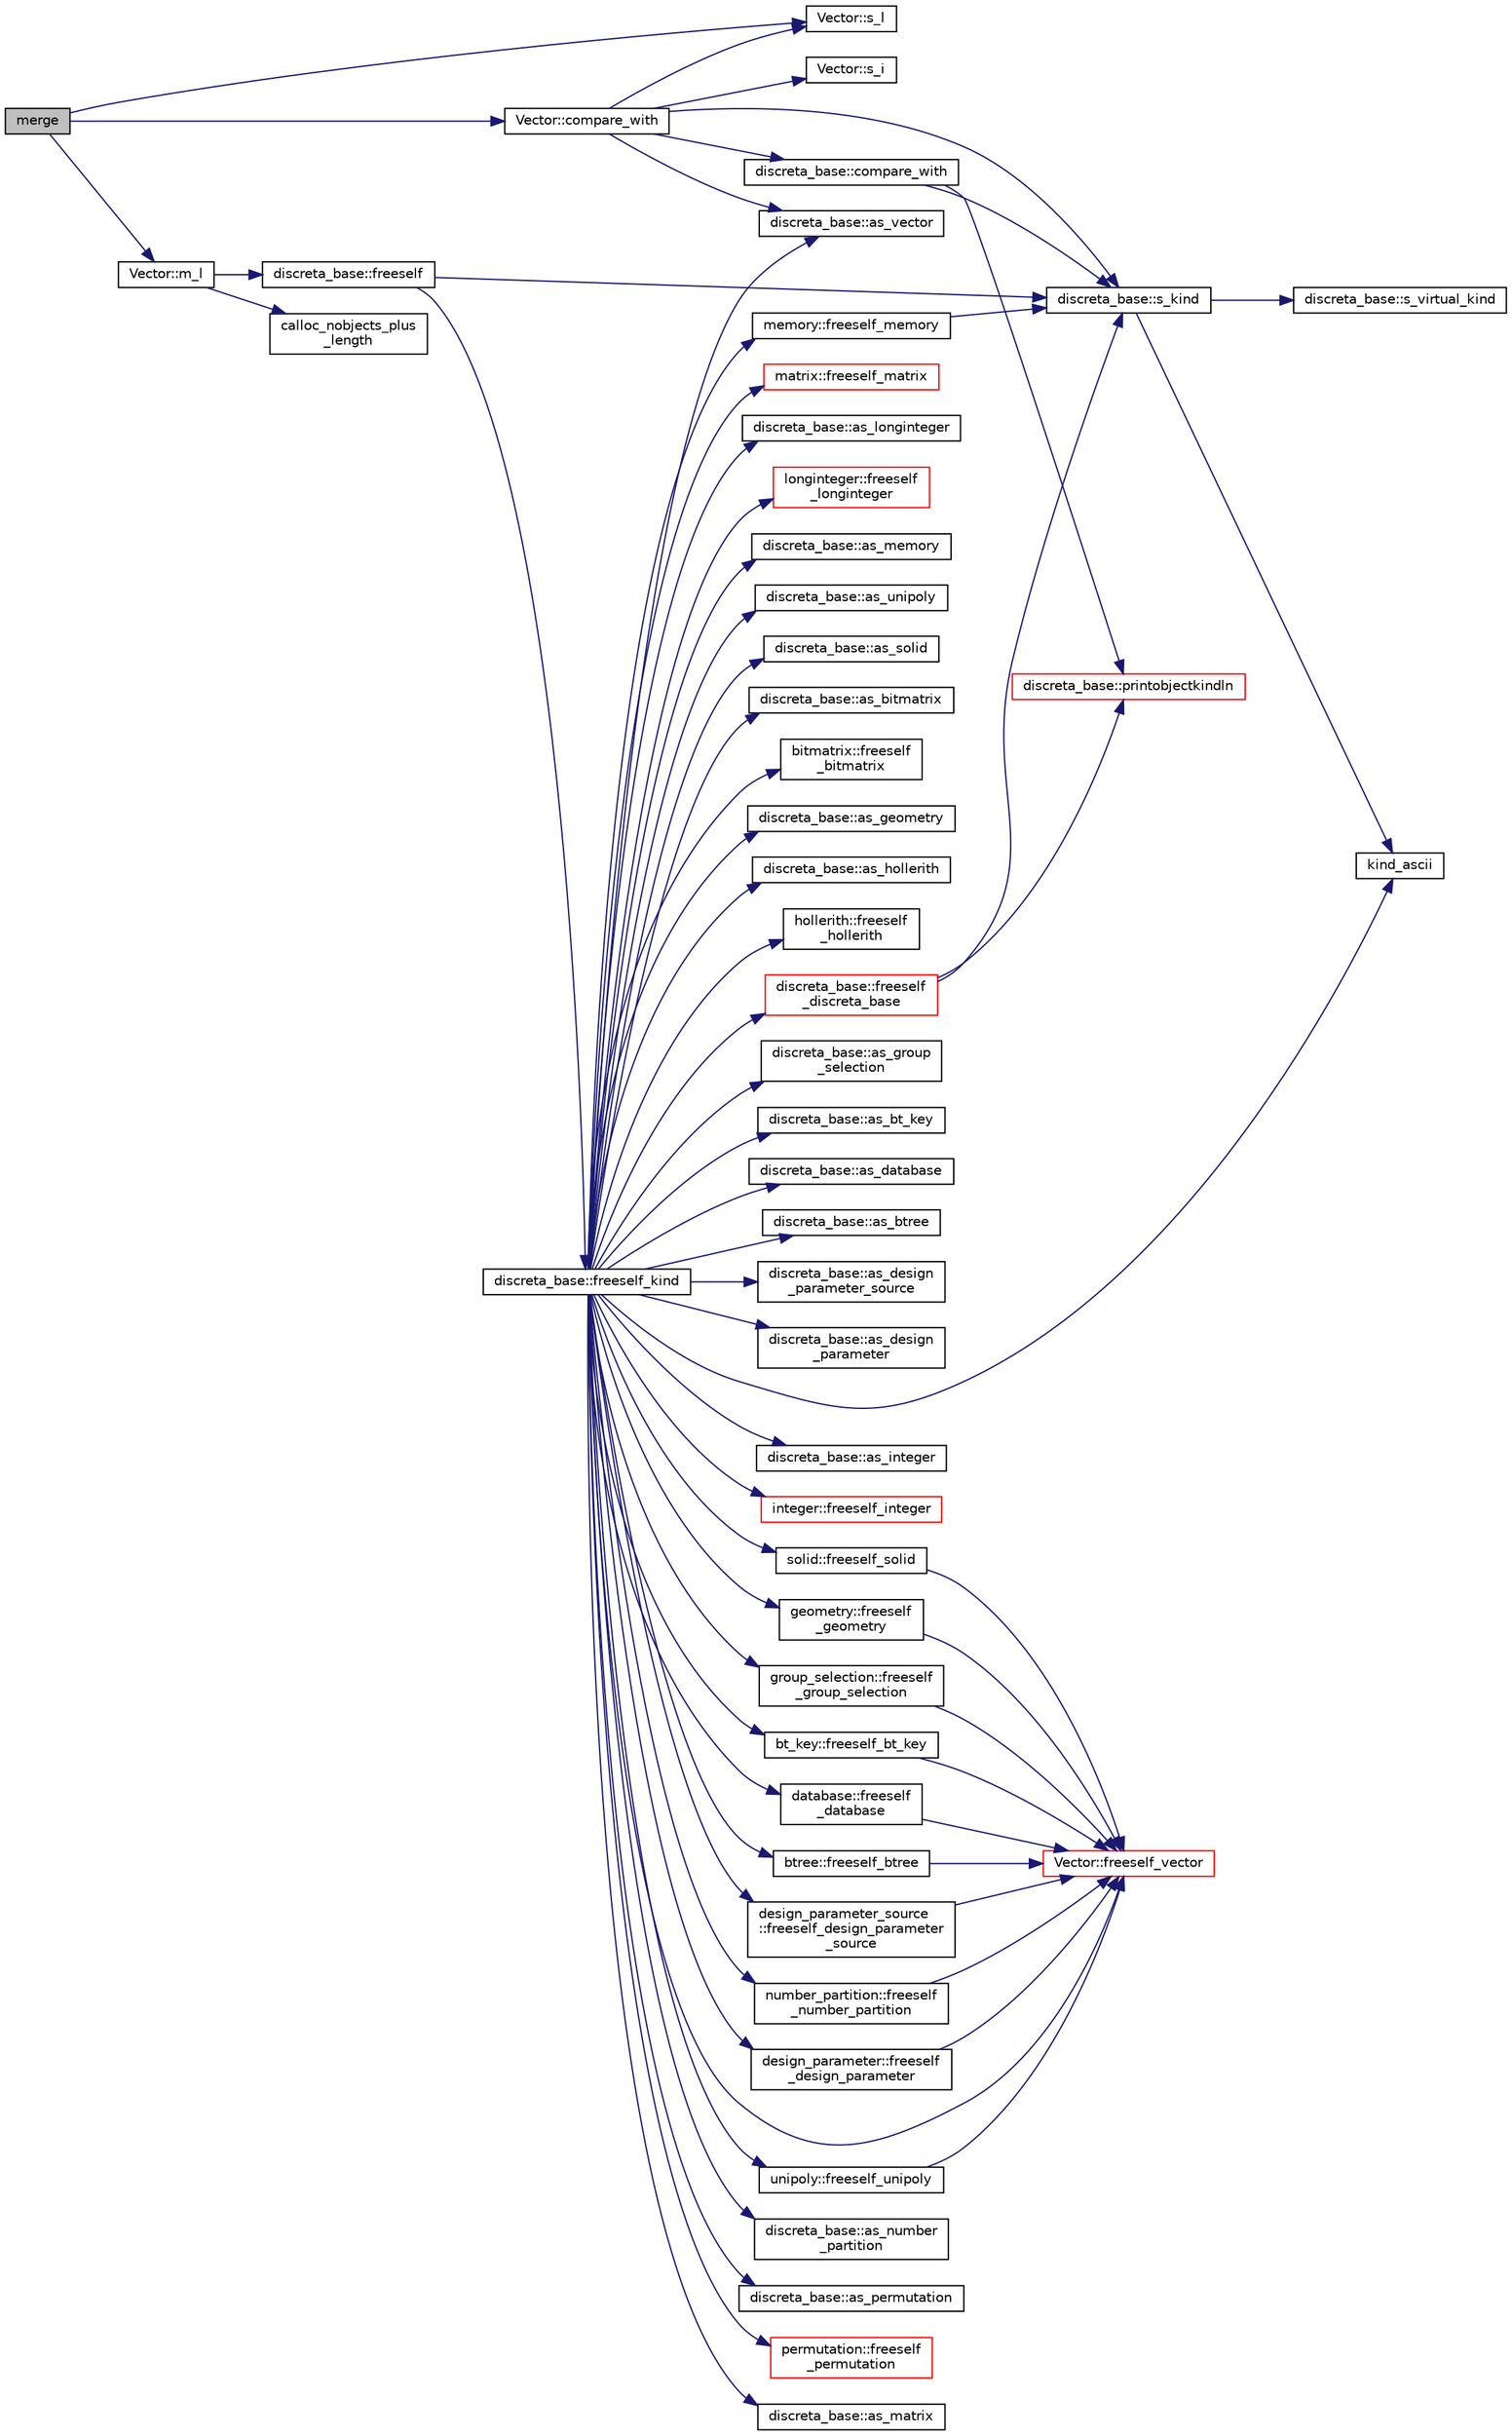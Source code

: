 digraph "merge"
{
  edge [fontname="Helvetica",fontsize="10",labelfontname="Helvetica",labelfontsize="10"];
  node [fontname="Helvetica",fontsize="10",shape=record];
  rankdir="LR";
  Node83 [label="merge",height=0.2,width=0.4,color="black", fillcolor="grey75", style="filled", fontcolor="black"];
  Node83 -> Node84 [color="midnightblue",fontsize="10",style="solid",fontname="Helvetica"];
  Node84 [label="Vector::s_l",height=0.2,width=0.4,color="black", fillcolor="white", style="filled",URL="$d5/db2/class_vector.html#ad2dc082288f858d22a528832289e0704"];
  Node83 -> Node85 [color="midnightblue",fontsize="10",style="solid",fontname="Helvetica"];
  Node85 [label="Vector::m_l",height=0.2,width=0.4,color="black", fillcolor="white", style="filled",URL="$d5/db2/class_vector.html#a00f5520c2a6b4f5282a1a8bcf8ea74eb"];
  Node85 -> Node86 [color="midnightblue",fontsize="10",style="solid",fontname="Helvetica"];
  Node86 [label="discreta_base::freeself",height=0.2,width=0.4,color="black", fillcolor="white", style="filled",URL="$d7/d71/classdiscreta__base.html#a9a3c9501a562293b5667c11b9174d6e5"];
  Node86 -> Node87 [color="midnightblue",fontsize="10",style="solid",fontname="Helvetica"];
  Node87 [label="discreta_base::freeself_kind",height=0.2,width=0.4,color="black", fillcolor="white", style="filled",URL="$d7/d71/classdiscreta__base.html#a63a23ada2165b3838fab719ed458cec8"];
  Node87 -> Node88 [color="midnightblue",fontsize="10",style="solid",fontname="Helvetica"];
  Node88 [label="discreta_base::freeself\l_discreta_base",height=0.2,width=0.4,color="red", fillcolor="white", style="filled",URL="$d7/d71/classdiscreta__base.html#a8b1ec2cee4566034441e066dc2c027db"];
  Node88 -> Node89 [color="midnightblue",fontsize="10",style="solid",fontname="Helvetica"];
  Node89 [label="discreta_base::s_kind",height=0.2,width=0.4,color="black", fillcolor="white", style="filled",URL="$d7/d71/classdiscreta__base.html#a8a830025c74adbbc3362418a7c2ba157"];
  Node89 -> Node90 [color="midnightblue",fontsize="10",style="solid",fontname="Helvetica"];
  Node90 [label="discreta_base::s_virtual_kind",height=0.2,width=0.4,color="black", fillcolor="white", style="filled",URL="$d7/d71/classdiscreta__base.html#a52778a6d6943a468be083d0785d418fb"];
  Node89 -> Node91 [color="midnightblue",fontsize="10",style="solid",fontname="Helvetica"];
  Node91 [label="kind_ascii",height=0.2,width=0.4,color="black", fillcolor="white", style="filled",URL="$d9/d60/discreta_8h.html#ad0ce825a9f29bc6cec27e1b64cfe27bf"];
  Node88 -> Node92 [color="midnightblue",fontsize="10",style="solid",fontname="Helvetica"];
  Node92 [label="discreta_base::printobjectkindln",height=0.2,width=0.4,color="red", fillcolor="white", style="filled",URL="$d7/d71/classdiscreta__base.html#a677ccc8f392ebedde05e453f8cf59559"];
  Node87 -> Node95 [color="midnightblue",fontsize="10",style="solid",fontname="Helvetica"];
  Node95 [label="discreta_base::as_integer",height=0.2,width=0.4,color="black", fillcolor="white", style="filled",URL="$d7/d71/classdiscreta__base.html#a00d7691eaf874fd283d942692fe8dd26"];
  Node87 -> Node96 [color="midnightblue",fontsize="10",style="solid",fontname="Helvetica"];
  Node96 [label="integer::freeself_integer",height=0.2,width=0.4,color="red", fillcolor="white", style="filled",URL="$d0/de5/classinteger.html#a02eb557612c9db1820dd75a77151edc0"];
  Node87 -> Node97 [color="midnightblue",fontsize="10",style="solid",fontname="Helvetica"];
  Node97 [label="discreta_base::as_vector",height=0.2,width=0.4,color="black", fillcolor="white", style="filled",URL="$d7/d71/classdiscreta__base.html#a7bdd6cae39c380b128ee9e17e42cf020"];
  Node87 -> Node98 [color="midnightblue",fontsize="10",style="solid",fontname="Helvetica"];
  Node98 [label="Vector::freeself_vector",height=0.2,width=0.4,color="red", fillcolor="white", style="filled",URL="$d5/db2/class_vector.html#ad55c58937ca8fb342247a2c0fb572d20"];
  Node87 -> Node100 [color="midnightblue",fontsize="10",style="solid",fontname="Helvetica"];
  Node100 [label="discreta_base::as_number\l_partition",height=0.2,width=0.4,color="black", fillcolor="white", style="filled",URL="$d7/d71/classdiscreta__base.html#a307aa09de0e925d46697707968ffab00"];
  Node87 -> Node101 [color="midnightblue",fontsize="10",style="solid",fontname="Helvetica"];
  Node101 [label="number_partition::freeself\l_number_partition",height=0.2,width=0.4,color="black", fillcolor="white", style="filled",URL="$df/d50/classnumber__partition.html#aa74111c1c8cd218b654e7b7c1ca42eb5"];
  Node101 -> Node98 [color="midnightblue",fontsize="10",style="solid",fontname="Helvetica"];
  Node87 -> Node102 [color="midnightblue",fontsize="10",style="solid",fontname="Helvetica"];
  Node102 [label="discreta_base::as_permutation",height=0.2,width=0.4,color="black", fillcolor="white", style="filled",URL="$d7/d71/classdiscreta__base.html#aa4e72f36a82984239b12ae831e131098"];
  Node87 -> Node103 [color="midnightblue",fontsize="10",style="solid",fontname="Helvetica"];
  Node103 [label="permutation::freeself\l_permutation",height=0.2,width=0.4,color="red", fillcolor="white", style="filled",URL="$d0/d08/classpermutation.html#a1f86343fa765d71c976d79e5ce372c12"];
  Node87 -> Node104 [color="midnightblue",fontsize="10",style="solid",fontname="Helvetica"];
  Node104 [label="discreta_base::as_matrix",height=0.2,width=0.4,color="black", fillcolor="white", style="filled",URL="$d7/d71/classdiscreta__base.html#ae4d7f56d917a4707b838fbffde6467ff"];
  Node87 -> Node105 [color="midnightblue",fontsize="10",style="solid",fontname="Helvetica"];
  Node105 [label="matrix::freeself_matrix",height=0.2,width=0.4,color="red", fillcolor="white", style="filled",URL="$d1/d8d/classmatrix.html#ab47d61820499f35c15bf82fb6a3b9bd1"];
  Node87 -> Node107 [color="midnightblue",fontsize="10",style="solid",fontname="Helvetica"];
  Node107 [label="discreta_base::as_longinteger",height=0.2,width=0.4,color="black", fillcolor="white", style="filled",URL="$d7/d71/classdiscreta__base.html#a20a094639eb711b10c8694c51937f7cd"];
  Node87 -> Node108 [color="midnightblue",fontsize="10",style="solid",fontname="Helvetica"];
  Node108 [label="longinteger::freeself\l_longinteger",height=0.2,width=0.4,color="red", fillcolor="white", style="filled",URL="$d3/d71/classlonginteger.html#a82006f4b7c6bf897de0387497e16c219"];
  Node87 -> Node110 [color="midnightblue",fontsize="10",style="solid",fontname="Helvetica"];
  Node110 [label="discreta_base::as_memory",height=0.2,width=0.4,color="black", fillcolor="white", style="filled",URL="$d7/d71/classdiscreta__base.html#ad94b2d7dce0cd4fa22db57f6e79c4bd2"];
  Node87 -> Node111 [color="midnightblue",fontsize="10",style="solid",fontname="Helvetica"];
  Node111 [label="memory::freeself_memory",height=0.2,width=0.4,color="black", fillcolor="white", style="filled",URL="$d8/d99/classmemory.html#a19366f9105d79a0e818cc19255d7ef4f"];
  Node111 -> Node89 [color="midnightblue",fontsize="10",style="solid",fontname="Helvetica"];
  Node87 -> Node112 [color="midnightblue",fontsize="10",style="solid",fontname="Helvetica"];
  Node112 [label="discreta_base::as_unipoly",height=0.2,width=0.4,color="black", fillcolor="white", style="filled",URL="$d7/d71/classdiscreta__base.html#ad50d8027f039fe5c2478cddb243adc9d"];
  Node87 -> Node113 [color="midnightblue",fontsize="10",style="solid",fontname="Helvetica"];
  Node113 [label="unipoly::freeself_unipoly",height=0.2,width=0.4,color="black", fillcolor="white", style="filled",URL="$d1/d89/classunipoly.html#aad315db6c6adb555a0c63877aab7d27e"];
  Node113 -> Node98 [color="midnightblue",fontsize="10",style="solid",fontname="Helvetica"];
  Node87 -> Node114 [color="midnightblue",fontsize="10",style="solid",fontname="Helvetica"];
  Node114 [label="discreta_base::as_solid",height=0.2,width=0.4,color="black", fillcolor="white", style="filled",URL="$d7/d71/classdiscreta__base.html#a1fc5f2b85ec97ab0a69dd64903c970a5"];
  Node87 -> Node115 [color="midnightblue",fontsize="10",style="solid",fontname="Helvetica"];
  Node115 [label="solid::freeself_solid",height=0.2,width=0.4,color="black", fillcolor="white", style="filled",URL="$d8/def/classsolid.html#a84c2f0abd7b24b1cf2ccefa9c99567fe"];
  Node115 -> Node98 [color="midnightblue",fontsize="10",style="solid",fontname="Helvetica"];
  Node87 -> Node116 [color="midnightblue",fontsize="10",style="solid",fontname="Helvetica"];
  Node116 [label="discreta_base::as_bitmatrix",height=0.2,width=0.4,color="black", fillcolor="white", style="filled",URL="$d7/d71/classdiscreta__base.html#a071ad54ea8ef6c9d1d15f532e5a76df6"];
  Node87 -> Node117 [color="midnightblue",fontsize="10",style="solid",fontname="Helvetica"];
  Node117 [label="bitmatrix::freeself\l_bitmatrix",height=0.2,width=0.4,color="black", fillcolor="white", style="filled",URL="$de/dc8/classbitmatrix.html#a4b84eed56a244df63819eae6b7ba1eff"];
  Node87 -> Node118 [color="midnightblue",fontsize="10",style="solid",fontname="Helvetica"];
  Node118 [label="discreta_base::as_geometry",height=0.2,width=0.4,color="black", fillcolor="white", style="filled",URL="$d7/d71/classdiscreta__base.html#a38fc7b4cdd830703e9d87354b79bc5c8"];
  Node87 -> Node119 [color="midnightblue",fontsize="10",style="solid",fontname="Helvetica"];
  Node119 [label="geometry::freeself\l_geometry",height=0.2,width=0.4,color="black", fillcolor="white", style="filled",URL="$da/d44/classgeometry.html#a504b1b52d24b4ae00d9fd0b7838b57e6"];
  Node119 -> Node98 [color="midnightblue",fontsize="10",style="solid",fontname="Helvetica"];
  Node87 -> Node120 [color="midnightblue",fontsize="10",style="solid",fontname="Helvetica"];
  Node120 [label="discreta_base::as_hollerith",height=0.2,width=0.4,color="black", fillcolor="white", style="filled",URL="$d7/d71/classdiscreta__base.html#a3e66f82711f314710107e2f29e589690"];
  Node87 -> Node121 [color="midnightblue",fontsize="10",style="solid",fontname="Helvetica"];
  Node121 [label="hollerith::freeself\l_hollerith",height=0.2,width=0.4,color="black", fillcolor="white", style="filled",URL="$d8/d99/classhollerith.html#a240d1b30780c9e09323d0b3ad5e2d1f7"];
  Node87 -> Node122 [color="midnightblue",fontsize="10",style="solid",fontname="Helvetica"];
  Node122 [label="discreta_base::as_group\l_selection",height=0.2,width=0.4,color="black", fillcolor="white", style="filled",URL="$d7/d71/classdiscreta__base.html#aae1bac4883c567718bef9fb610abbdc8"];
  Node87 -> Node123 [color="midnightblue",fontsize="10",style="solid",fontname="Helvetica"];
  Node123 [label="group_selection::freeself\l_group_selection",height=0.2,width=0.4,color="black", fillcolor="white", style="filled",URL="$d6/db0/classgroup__selection.html#a778b1a466858bf7f90516eeba1795798"];
  Node123 -> Node98 [color="midnightblue",fontsize="10",style="solid",fontname="Helvetica"];
  Node87 -> Node124 [color="midnightblue",fontsize="10",style="solid",fontname="Helvetica"];
  Node124 [label="discreta_base::as_bt_key",height=0.2,width=0.4,color="black", fillcolor="white", style="filled",URL="$d7/d71/classdiscreta__base.html#a2734c6e08dca17cf6588bd5064ec1b9f"];
  Node87 -> Node125 [color="midnightblue",fontsize="10",style="solid",fontname="Helvetica"];
  Node125 [label="bt_key::freeself_bt_key",height=0.2,width=0.4,color="black", fillcolor="white", style="filled",URL="$d1/de5/classbt__key.html#aad1f5a9b943d3ae072f1d09a9bb126c6"];
  Node125 -> Node98 [color="midnightblue",fontsize="10",style="solid",fontname="Helvetica"];
  Node87 -> Node126 [color="midnightblue",fontsize="10",style="solid",fontname="Helvetica"];
  Node126 [label="discreta_base::as_database",height=0.2,width=0.4,color="black", fillcolor="white", style="filled",URL="$d7/d71/classdiscreta__base.html#ab055d39d58210a2b03ba3d33703b09a9"];
  Node87 -> Node127 [color="midnightblue",fontsize="10",style="solid",fontname="Helvetica"];
  Node127 [label="database::freeself\l_database",height=0.2,width=0.4,color="black", fillcolor="white", style="filled",URL="$db/d72/classdatabase.html#a4dc263211f9b364e4fa733c8cf53e066"];
  Node127 -> Node98 [color="midnightblue",fontsize="10",style="solid",fontname="Helvetica"];
  Node87 -> Node128 [color="midnightblue",fontsize="10",style="solid",fontname="Helvetica"];
  Node128 [label="discreta_base::as_btree",height=0.2,width=0.4,color="black", fillcolor="white", style="filled",URL="$d7/d71/classdiscreta__base.html#a78e76674cef2ec113c17989c11288778"];
  Node87 -> Node129 [color="midnightblue",fontsize="10",style="solid",fontname="Helvetica"];
  Node129 [label="btree::freeself_btree",height=0.2,width=0.4,color="black", fillcolor="white", style="filled",URL="$dd/db0/classbtree.html#af866a69c5f887781efdcd491d71f2c28"];
  Node129 -> Node98 [color="midnightblue",fontsize="10",style="solid",fontname="Helvetica"];
  Node87 -> Node130 [color="midnightblue",fontsize="10",style="solid",fontname="Helvetica"];
  Node130 [label="discreta_base::as_design\l_parameter_source",height=0.2,width=0.4,color="black", fillcolor="white", style="filled",URL="$d7/d71/classdiscreta__base.html#a59cbf837c6582ded5bc586265d13d81a"];
  Node87 -> Node131 [color="midnightblue",fontsize="10",style="solid",fontname="Helvetica"];
  Node131 [label="design_parameter_source\l::freeself_design_parameter\l_source",height=0.2,width=0.4,color="black", fillcolor="white", style="filled",URL="$df/d4b/classdesign__parameter__source.html#a61e751fbde5330ede70525d4953bbc79"];
  Node131 -> Node98 [color="midnightblue",fontsize="10",style="solid",fontname="Helvetica"];
  Node87 -> Node132 [color="midnightblue",fontsize="10",style="solid",fontname="Helvetica"];
  Node132 [label="discreta_base::as_design\l_parameter",height=0.2,width=0.4,color="black", fillcolor="white", style="filled",URL="$d7/d71/classdiscreta__base.html#aab24ff38ea1c5471ab3de42e014d0f2a"];
  Node87 -> Node133 [color="midnightblue",fontsize="10",style="solid",fontname="Helvetica"];
  Node133 [label="design_parameter::freeself\l_design_parameter",height=0.2,width=0.4,color="black", fillcolor="white", style="filled",URL="$da/d94/classdesign__parameter.html#a0e7274960527530080b673a9d9e53fed"];
  Node133 -> Node98 [color="midnightblue",fontsize="10",style="solid",fontname="Helvetica"];
  Node87 -> Node91 [color="midnightblue",fontsize="10",style="solid",fontname="Helvetica"];
  Node86 -> Node89 [color="midnightblue",fontsize="10",style="solid",fontname="Helvetica"];
  Node85 -> Node134 [color="midnightblue",fontsize="10",style="solid",fontname="Helvetica"];
  Node134 [label="calloc_nobjects_plus\l_length",height=0.2,width=0.4,color="black", fillcolor="white", style="filled",URL="$d9/d60/discreta_8h.html#a71599d54c8c17dfa065a363f5cdd0aa4"];
  Node83 -> Node135 [color="midnightblue",fontsize="10",style="solid",fontname="Helvetica"];
  Node135 [label="Vector::compare_with",height=0.2,width=0.4,color="black", fillcolor="white", style="filled",URL="$d5/db2/class_vector.html#a5fc27308a2710188b16f92df56c79c55"];
  Node135 -> Node89 [color="midnightblue",fontsize="10",style="solid",fontname="Helvetica"];
  Node135 -> Node97 [color="midnightblue",fontsize="10",style="solid",fontname="Helvetica"];
  Node135 -> Node84 [color="midnightblue",fontsize="10",style="solid",fontname="Helvetica"];
  Node135 -> Node136 [color="midnightblue",fontsize="10",style="solid",fontname="Helvetica"];
  Node136 [label="Vector::s_i",height=0.2,width=0.4,color="black", fillcolor="white", style="filled",URL="$d5/db2/class_vector.html#a1c4fe1752523df8119f70dd550244871"];
  Node135 -> Node137 [color="midnightblue",fontsize="10",style="solid",fontname="Helvetica"];
  Node137 [label="discreta_base::compare_with",height=0.2,width=0.4,color="black", fillcolor="white", style="filled",URL="$d7/d71/classdiscreta__base.html#a3818444c4301d0b7ed47c3b850ea6c60"];
  Node137 -> Node89 [color="midnightblue",fontsize="10",style="solid",fontname="Helvetica"];
  Node137 -> Node92 [color="midnightblue",fontsize="10",style="solid",fontname="Helvetica"];
}
